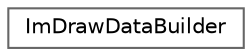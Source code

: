 digraph "Graphical Class Hierarchy"
{
 // LATEX_PDF_SIZE
  bgcolor="transparent";
  edge [fontname=Helvetica,fontsize=10,labelfontname=Helvetica,labelfontsize=10];
  node [fontname=Helvetica,fontsize=10,shape=box,height=0.2,width=0.4];
  rankdir="LR";
  Node0 [id="Node000000",label="ImDrawDataBuilder",height=0.2,width=0.4,color="grey40", fillcolor="white", style="filled",URL="$struct_im_draw_data_builder.html",tooltip=" "];
}

